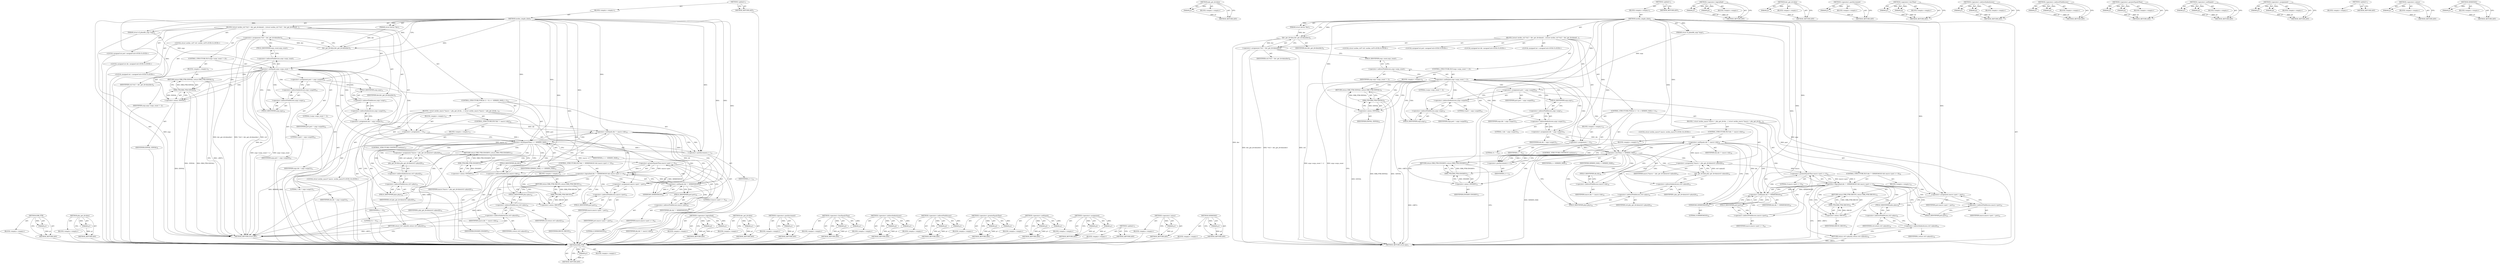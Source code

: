 digraph "SERDES6G" {
vulnerable_152 [label=<(METHOD,ERR_PTR)>];
vulnerable_153 [label=<(PARAM,p1)>];
vulnerable_154 [label=<(BLOCK,&lt;empty&gt;,&lt;empty&gt;)>];
vulnerable_155 [label=<(METHOD_RETURN,ANY)>];
vulnerable_174 [label=<(METHOD,phy_get_drvdata)>];
vulnerable_175 [label=<(PARAM,p1)>];
vulnerable_176 [label=<(BLOCK,&lt;empty&gt;,&lt;empty&gt;)>];
vulnerable_177 [label=<(METHOD_RETURN,ANY)>];
vulnerable_6 [label=<(METHOD,&lt;global&gt;)<SUB>1</SUB>>];
vulnerable_7 [label=<(BLOCK,&lt;empty&gt;,&lt;empty&gt;)<SUB>1</SUB>>];
vulnerable_8 [label=<(METHOD,serdes_simple_xlate)<SUB>1</SUB>>];
vulnerable_9 [label=<(PARAM,struct device *dev)<SUB>1</SUB>>];
vulnerable_10 [label=<(PARAM,struct of_phandle_args *args)<SUB>2</SUB>>];
vulnerable_11 [label=<(BLOCK,{
	struct serdes_ctrl *ctrl = dev_get_drvdata(d...,{
	struct serdes_ctrl *ctrl = dev_get_drvdata(d...)<SUB>3</SUB>>];
vulnerable_12 [label="<(LOCAL,struct serdes_ctrl* ctrl: serdes_ctrl*)<SUB>4</SUB>>"];
vulnerable_13 [label=<(&lt;operator&gt;.assignment,*ctrl = dev_get_drvdata(dev))<SUB>4</SUB>>];
vulnerable_14 [label=<(IDENTIFIER,ctrl,*ctrl = dev_get_drvdata(dev))<SUB>4</SUB>>];
vulnerable_15 [label=<(dev_get_drvdata,dev_get_drvdata(dev))<SUB>4</SUB>>];
vulnerable_16 [label=<(IDENTIFIER,dev,dev_get_drvdata(dev))<SUB>4</SUB>>];
vulnerable_17 [label="<(LOCAL,unsigned int port: unsigned int)<SUB>5</SUB>>"];
vulnerable_18 [label="<(LOCAL,unsigned int idx: unsigned int)<SUB>5</SUB>>"];
vulnerable_19 [label="<(LOCAL,unsigned int i: unsigned int)<SUB>5</SUB>>"];
vulnerable_20 [label=<(CONTROL_STRUCTURE,IF,if (args-&gt;args_count != 2))<SUB>7</SUB>>];
vulnerable_21 [label=<(&lt;operator&gt;.notEquals,args-&gt;args_count != 2)<SUB>7</SUB>>];
vulnerable_22 [label=<(&lt;operator&gt;.indirectFieldAccess,args-&gt;args_count)<SUB>7</SUB>>];
vulnerable_23 [label=<(IDENTIFIER,args,args-&gt;args_count != 2)<SUB>7</SUB>>];
vulnerable_24 [label=<(FIELD_IDENTIFIER,args_count,args_count)<SUB>7</SUB>>];
vulnerable_25 [label=<(LITERAL,2,args-&gt;args_count != 2)<SUB>7</SUB>>];
vulnerable_26 [label=<(BLOCK,&lt;empty&gt;,&lt;empty&gt;)<SUB>8</SUB>>];
vulnerable_27 [label=<(RETURN,return ERR_PTR(-EINVAL);,return ERR_PTR(-EINVAL);)<SUB>8</SUB>>];
vulnerable_28 [label=<(ERR_PTR,ERR_PTR(-EINVAL))<SUB>8</SUB>>];
vulnerable_29 [label=<(&lt;operator&gt;.minus,-EINVAL)<SUB>8</SUB>>];
vulnerable_30 [label=<(IDENTIFIER,EINVAL,-EINVAL)<SUB>8</SUB>>];
vulnerable_31 [label=<(&lt;operator&gt;.assignment,port = args-&gt;args[0])<SUB>10</SUB>>];
vulnerable_32 [label=<(IDENTIFIER,port,port = args-&gt;args[0])<SUB>10</SUB>>];
vulnerable_33 [label=<(&lt;operator&gt;.indirectIndexAccess,args-&gt;args[0])<SUB>10</SUB>>];
vulnerable_34 [label=<(&lt;operator&gt;.indirectFieldAccess,args-&gt;args)<SUB>10</SUB>>];
vulnerable_35 [label=<(IDENTIFIER,args,port = args-&gt;args[0])<SUB>10</SUB>>];
vulnerable_36 [label=<(FIELD_IDENTIFIER,args,args)<SUB>10</SUB>>];
vulnerable_37 [label=<(LITERAL,0,port = args-&gt;args[0])<SUB>10</SUB>>];
vulnerable_38 [label=<(&lt;operator&gt;.assignment,idx = args-&gt;args[1])<SUB>11</SUB>>];
vulnerable_39 [label=<(IDENTIFIER,idx,idx = args-&gt;args[1])<SUB>11</SUB>>];
vulnerable_40 [label=<(&lt;operator&gt;.indirectIndexAccess,args-&gt;args[1])<SUB>11</SUB>>];
vulnerable_41 [label=<(&lt;operator&gt;.indirectFieldAccess,args-&gt;args)<SUB>11</SUB>>];
vulnerable_42 [label=<(IDENTIFIER,args,idx = args-&gt;args[1])<SUB>11</SUB>>];
vulnerable_43 [label=<(FIELD_IDENTIFIER,args,args)<SUB>11</SUB>>];
vulnerable_44 [label=<(LITERAL,1,idx = args-&gt;args[1])<SUB>11</SUB>>];
vulnerable_45 [label=<(CONTROL_STRUCTURE,FOR,for (i = 0;i &lt;= SERDES_MAX;i++))<SUB>13</SUB>>];
vulnerable_46 [label=<(BLOCK,&lt;empty&gt;,&lt;empty&gt;)<SUB>13</SUB>>];
vulnerable_47 [label=<(&lt;operator&gt;.assignment,i = 0)<SUB>13</SUB>>];
vulnerable_48 [label=<(IDENTIFIER,i,i = 0)<SUB>13</SUB>>];
vulnerable_49 [label=<(LITERAL,0,i = 0)<SUB>13</SUB>>];
vulnerable_50 [label=<(&lt;operator&gt;.lessEqualsThan,i &lt;= SERDES_MAX)<SUB>13</SUB>>];
vulnerable_51 [label=<(IDENTIFIER,i,i &lt;= SERDES_MAX)<SUB>13</SUB>>];
vulnerable_52 [label=<(IDENTIFIER,SERDES_MAX,i &lt;= SERDES_MAX)<SUB>13</SUB>>];
vulnerable_53 [label=<(&lt;operator&gt;.postIncrement,i++)<SUB>13</SUB>>];
vulnerable_54 [label=<(IDENTIFIER,i,i++)<SUB>13</SUB>>];
vulnerable_55 [label=<(BLOCK,{
 		struct serdes_macro *macro = phy_get_drvda...,{
 		struct serdes_macro *macro = phy_get_drvda...)<SUB>13</SUB>>];
vulnerable_56 [label="<(LOCAL,struct serdes_macro* macro: serdes_macro*)<SUB>14</SUB>>"];
vulnerable_57 [label=<(&lt;operator&gt;.assignment,*macro = phy_get_drvdata(ctrl-&gt;phys[i]))<SUB>14</SUB>>];
vulnerable_58 [label=<(IDENTIFIER,macro,*macro = phy_get_drvdata(ctrl-&gt;phys[i]))<SUB>14</SUB>>];
vulnerable_59 [label=<(phy_get_drvdata,phy_get_drvdata(ctrl-&gt;phys[i]))<SUB>14</SUB>>];
vulnerable_60 [label=<(&lt;operator&gt;.indirectIndexAccess,ctrl-&gt;phys[i])<SUB>14</SUB>>];
vulnerable_61 [label=<(&lt;operator&gt;.indirectFieldAccess,ctrl-&gt;phys)<SUB>14</SUB>>];
vulnerable_62 [label=<(IDENTIFIER,ctrl,phy_get_drvdata(ctrl-&gt;phys[i]))<SUB>14</SUB>>];
vulnerable_63 [label=<(FIELD_IDENTIFIER,phys,phys)<SUB>14</SUB>>];
vulnerable_64 [label=<(IDENTIFIER,i,phy_get_drvdata(ctrl-&gt;phys[i]))<SUB>14</SUB>>];
vulnerable_65 [label=<(CONTROL_STRUCTURE,IF,if (idx != macro-&gt;idx))<SUB>16</SUB>>];
vulnerable_66 [label=<(&lt;operator&gt;.notEquals,idx != macro-&gt;idx)<SUB>16</SUB>>];
vulnerable_67 [label=<(IDENTIFIER,idx,idx != macro-&gt;idx)<SUB>16</SUB>>];
vulnerable_68 [label=<(&lt;operator&gt;.indirectFieldAccess,macro-&gt;idx)<SUB>16</SUB>>];
vulnerable_69 [label=<(IDENTIFIER,macro,idx != macro-&gt;idx)<SUB>16</SUB>>];
vulnerable_70 [label=<(FIELD_IDENTIFIER,idx,idx)<SUB>16</SUB>>];
vulnerable_71 [label=<(BLOCK,&lt;empty&gt;,&lt;empty&gt;)<SUB>17</SUB>>];
vulnerable_72 [label=<(CONTROL_STRUCTURE,CONTINUE,continue;)<SUB>17</SUB>>];
vulnerable_73 [label=<(CONTROL_STRUCTURE,IF,if (idx != SERDES6G(0) &amp;&amp; macro-&gt;port &gt;= 0))<SUB>20</SUB>>];
vulnerable_74 [label=<(&lt;operator&gt;.logicalAnd,idx != SERDES6G(0) &amp;&amp; macro-&gt;port &gt;= 0)<SUB>20</SUB>>];
vulnerable_75 [label=<(&lt;operator&gt;.notEquals,idx != SERDES6G(0))<SUB>20</SUB>>];
vulnerable_76 [label=<(IDENTIFIER,idx,idx != SERDES6G(0))<SUB>20</SUB>>];
vulnerable_77 [label=<(SERDES6G,SERDES6G(0))<SUB>20</SUB>>];
vulnerable_78 [label=<(LITERAL,0,SERDES6G(0))<SUB>20</SUB>>];
vulnerable_79 [label=<(&lt;operator&gt;.greaterEqualsThan,macro-&gt;port &gt;= 0)<SUB>20</SUB>>];
vulnerable_80 [label=<(&lt;operator&gt;.indirectFieldAccess,macro-&gt;port)<SUB>20</SUB>>];
vulnerable_81 [label=<(IDENTIFIER,macro,macro-&gt;port &gt;= 0)<SUB>20</SUB>>];
vulnerable_82 [label=<(FIELD_IDENTIFIER,port,port)<SUB>20</SUB>>];
vulnerable_83 [label=<(LITERAL,0,macro-&gt;port &gt;= 0)<SUB>20</SUB>>];
vulnerable_84 [label=<(BLOCK,&lt;empty&gt;,&lt;empty&gt;)<SUB>21</SUB>>];
vulnerable_85 [label=<(RETURN,return ERR_PTR(-EBUSY);,return ERR_PTR(-EBUSY);)<SUB>21</SUB>>];
vulnerable_86 [label=<(ERR_PTR,ERR_PTR(-EBUSY))<SUB>21</SUB>>];
vulnerable_87 [label=<(&lt;operator&gt;.minus,-EBUSY)<SUB>21</SUB>>];
vulnerable_88 [label=<(IDENTIFIER,EBUSY,-EBUSY)<SUB>21</SUB>>];
vulnerable_89 [label=<(&lt;operator&gt;.assignment,macro-&gt;port = port)<SUB>23</SUB>>];
vulnerable_90 [label=<(&lt;operator&gt;.indirectFieldAccess,macro-&gt;port)<SUB>23</SUB>>];
vulnerable_91 [label=<(IDENTIFIER,macro,macro-&gt;port = port)<SUB>23</SUB>>];
vulnerable_92 [label=<(FIELD_IDENTIFIER,port,port)<SUB>23</SUB>>];
vulnerable_93 [label=<(IDENTIFIER,port,macro-&gt;port = port)<SUB>23</SUB>>];
vulnerable_94 [label=<(RETURN,return ctrl-&gt;phys[i];,return ctrl-&gt;phys[i];)<SUB>24</SUB>>];
vulnerable_95 [label=<(&lt;operator&gt;.indirectIndexAccess,ctrl-&gt;phys[i])<SUB>24</SUB>>];
vulnerable_96 [label=<(&lt;operator&gt;.indirectFieldAccess,ctrl-&gt;phys)<SUB>24</SUB>>];
vulnerable_97 [label=<(IDENTIFIER,ctrl,return ctrl-&gt;phys[i];)<SUB>24</SUB>>];
vulnerable_98 [label=<(FIELD_IDENTIFIER,phys,phys)<SUB>24</SUB>>];
vulnerable_99 [label=<(IDENTIFIER,i,return ctrl-&gt;phys[i];)<SUB>24</SUB>>];
vulnerable_100 [label=<(RETURN,return ERR_PTR(-ENODEV);,return ERR_PTR(-ENODEV);)<SUB>27</SUB>>];
vulnerable_101 [label=<(ERR_PTR,ERR_PTR(-ENODEV))<SUB>27</SUB>>];
vulnerable_102 [label=<(&lt;operator&gt;.minus,-ENODEV)<SUB>27</SUB>>];
vulnerable_103 [label=<(IDENTIFIER,ENODEV,-ENODEV)<SUB>27</SUB>>];
vulnerable_104 [label=<(METHOD_RETURN,struct phy)<SUB>1</SUB>>];
vulnerable_106 [label=<(METHOD_RETURN,ANY)<SUB>1</SUB>>];
vulnerable_178 [label=<(METHOD,&lt;operator&gt;.logicalAnd)>];
vulnerable_179 [label=<(PARAM,p1)>];
vulnerable_180 [label=<(PARAM,p2)>];
vulnerable_181 [label=<(BLOCK,&lt;empty&gt;,&lt;empty&gt;)>];
vulnerable_182 [label=<(METHOD_RETURN,ANY)>];
vulnerable_138 [label=<(METHOD,dev_get_drvdata)>];
vulnerable_139 [label=<(PARAM,p1)>];
vulnerable_140 [label=<(BLOCK,&lt;empty&gt;,&lt;empty&gt;)>];
vulnerable_141 [label=<(METHOD_RETURN,ANY)>];
vulnerable_170 [label=<(METHOD,&lt;operator&gt;.postIncrement)>];
vulnerable_171 [label=<(PARAM,p1)>];
vulnerable_172 [label=<(BLOCK,&lt;empty&gt;,&lt;empty&gt;)>];
vulnerable_173 [label=<(METHOD_RETURN,ANY)>];
vulnerable_165 [label=<(METHOD,&lt;operator&gt;.lessEqualsThan)>];
vulnerable_166 [label=<(PARAM,p1)>];
vulnerable_167 [label=<(PARAM,p2)>];
vulnerable_168 [label=<(BLOCK,&lt;empty&gt;,&lt;empty&gt;)>];
vulnerable_169 [label=<(METHOD_RETURN,ANY)>];
vulnerable_160 [label=<(METHOD,&lt;operator&gt;.indirectIndexAccess)>];
vulnerable_161 [label=<(PARAM,p1)>];
vulnerable_162 [label=<(PARAM,p2)>];
vulnerable_163 [label=<(BLOCK,&lt;empty&gt;,&lt;empty&gt;)>];
vulnerable_164 [label=<(METHOD_RETURN,ANY)>];
vulnerable_147 [label=<(METHOD,&lt;operator&gt;.indirectFieldAccess)>];
vulnerable_148 [label=<(PARAM,p1)>];
vulnerable_149 [label=<(PARAM,p2)>];
vulnerable_150 [label=<(BLOCK,&lt;empty&gt;,&lt;empty&gt;)>];
vulnerable_151 [label=<(METHOD_RETURN,ANY)>];
vulnerable_187 [label=<(METHOD,&lt;operator&gt;.greaterEqualsThan)>];
vulnerable_188 [label=<(PARAM,p1)>];
vulnerable_189 [label=<(PARAM,p2)>];
vulnerable_190 [label=<(BLOCK,&lt;empty&gt;,&lt;empty&gt;)>];
vulnerable_191 [label=<(METHOD_RETURN,ANY)>];
vulnerable_142 [label=<(METHOD,&lt;operator&gt;.notEquals)>];
vulnerable_143 [label=<(PARAM,p1)>];
vulnerable_144 [label=<(PARAM,p2)>];
vulnerable_145 [label=<(BLOCK,&lt;empty&gt;,&lt;empty&gt;)>];
vulnerable_146 [label=<(METHOD_RETURN,ANY)>];
vulnerable_133 [label=<(METHOD,&lt;operator&gt;.assignment)>];
vulnerable_134 [label=<(PARAM,p1)>];
vulnerable_135 [label=<(PARAM,p2)>];
vulnerable_136 [label=<(BLOCK,&lt;empty&gt;,&lt;empty&gt;)>];
vulnerable_137 [label=<(METHOD_RETURN,ANY)>];
vulnerable_127 [label=<(METHOD,&lt;global&gt;)<SUB>1</SUB>>];
vulnerable_128 [label=<(BLOCK,&lt;empty&gt;,&lt;empty&gt;)>];
vulnerable_129 [label=<(METHOD_RETURN,ANY)>];
vulnerable_156 [label=<(METHOD,&lt;operator&gt;.minus)>];
vulnerable_157 [label=<(PARAM,p1)>];
vulnerable_158 [label=<(BLOCK,&lt;empty&gt;,&lt;empty&gt;)>];
vulnerable_159 [label=<(METHOD_RETURN,ANY)>];
vulnerable_183 [label=<(METHOD,SERDES6G)>];
vulnerable_184 [label=<(PARAM,p1)>];
vulnerable_185 [label=<(BLOCK,&lt;empty&gt;,&lt;empty&gt;)>];
vulnerable_186 [label=<(METHOD_RETURN,ANY)>];
fixed_152 [label=<(METHOD,ERR_PTR)>];
fixed_153 [label=<(PARAM,p1)>];
fixed_154 [label=<(BLOCK,&lt;empty&gt;,&lt;empty&gt;)>];
fixed_155 [label=<(METHOD_RETURN,ANY)>];
fixed_174 [label=<(METHOD,phy_get_drvdata)>];
fixed_175 [label=<(PARAM,p1)>];
fixed_176 [label=<(BLOCK,&lt;empty&gt;,&lt;empty&gt;)>];
fixed_177 [label=<(METHOD_RETURN,ANY)>];
fixed_6 [label=<(METHOD,&lt;global&gt;)<SUB>1</SUB>>];
fixed_7 [label=<(BLOCK,&lt;empty&gt;,&lt;empty&gt;)<SUB>1</SUB>>];
fixed_8 [label=<(METHOD,serdes_simple_xlate)<SUB>1</SUB>>];
fixed_9 [label=<(PARAM,struct device *dev)<SUB>1</SUB>>];
fixed_10 [label=<(PARAM,struct of_phandle_args *args)<SUB>2</SUB>>];
fixed_11 [label=<(BLOCK,{
	struct serdes_ctrl *ctrl = dev_get_drvdata(d...,{
	struct serdes_ctrl *ctrl = dev_get_drvdata(d...)<SUB>3</SUB>>];
fixed_12 [label="<(LOCAL,struct serdes_ctrl* ctrl: serdes_ctrl*)<SUB>4</SUB>>"];
fixed_13 [label=<(&lt;operator&gt;.assignment,*ctrl = dev_get_drvdata(dev))<SUB>4</SUB>>];
fixed_14 [label=<(IDENTIFIER,ctrl,*ctrl = dev_get_drvdata(dev))<SUB>4</SUB>>];
fixed_15 [label=<(dev_get_drvdata,dev_get_drvdata(dev))<SUB>4</SUB>>];
fixed_16 [label=<(IDENTIFIER,dev,dev_get_drvdata(dev))<SUB>4</SUB>>];
fixed_17 [label="<(LOCAL,unsigned int port: unsigned int)<SUB>5</SUB>>"];
fixed_18 [label="<(LOCAL,unsigned int idx: unsigned int)<SUB>5</SUB>>"];
fixed_19 [label="<(LOCAL,unsigned int i: unsigned int)<SUB>5</SUB>>"];
fixed_20 [label=<(CONTROL_STRUCTURE,IF,if (args-&gt;args_count != 2))<SUB>7</SUB>>];
fixed_21 [label=<(&lt;operator&gt;.notEquals,args-&gt;args_count != 2)<SUB>7</SUB>>];
fixed_22 [label=<(&lt;operator&gt;.indirectFieldAccess,args-&gt;args_count)<SUB>7</SUB>>];
fixed_23 [label=<(IDENTIFIER,args,args-&gt;args_count != 2)<SUB>7</SUB>>];
fixed_24 [label=<(FIELD_IDENTIFIER,args_count,args_count)<SUB>7</SUB>>];
fixed_25 [label=<(LITERAL,2,args-&gt;args_count != 2)<SUB>7</SUB>>];
fixed_26 [label=<(BLOCK,&lt;empty&gt;,&lt;empty&gt;)<SUB>8</SUB>>];
fixed_27 [label=<(RETURN,return ERR_PTR(-EINVAL);,return ERR_PTR(-EINVAL);)<SUB>8</SUB>>];
fixed_28 [label=<(ERR_PTR,ERR_PTR(-EINVAL))<SUB>8</SUB>>];
fixed_29 [label=<(&lt;operator&gt;.minus,-EINVAL)<SUB>8</SUB>>];
fixed_30 [label=<(IDENTIFIER,EINVAL,-EINVAL)<SUB>8</SUB>>];
fixed_31 [label=<(&lt;operator&gt;.assignment,port = args-&gt;args[0])<SUB>10</SUB>>];
fixed_32 [label=<(IDENTIFIER,port,port = args-&gt;args[0])<SUB>10</SUB>>];
fixed_33 [label=<(&lt;operator&gt;.indirectIndexAccess,args-&gt;args[0])<SUB>10</SUB>>];
fixed_34 [label=<(&lt;operator&gt;.indirectFieldAccess,args-&gt;args)<SUB>10</SUB>>];
fixed_35 [label=<(IDENTIFIER,args,port = args-&gt;args[0])<SUB>10</SUB>>];
fixed_36 [label=<(FIELD_IDENTIFIER,args,args)<SUB>10</SUB>>];
fixed_37 [label=<(LITERAL,0,port = args-&gt;args[0])<SUB>10</SUB>>];
fixed_38 [label=<(&lt;operator&gt;.assignment,idx = args-&gt;args[1])<SUB>11</SUB>>];
fixed_39 [label=<(IDENTIFIER,idx,idx = args-&gt;args[1])<SUB>11</SUB>>];
fixed_40 [label=<(&lt;operator&gt;.indirectIndexAccess,args-&gt;args[1])<SUB>11</SUB>>];
fixed_41 [label=<(&lt;operator&gt;.indirectFieldAccess,args-&gt;args)<SUB>11</SUB>>];
fixed_42 [label=<(IDENTIFIER,args,idx = args-&gt;args[1])<SUB>11</SUB>>];
fixed_43 [label=<(FIELD_IDENTIFIER,args,args)<SUB>11</SUB>>];
fixed_44 [label=<(LITERAL,1,idx = args-&gt;args[1])<SUB>11</SUB>>];
fixed_45 [label=<(CONTROL_STRUCTURE,FOR,for (i = 0;i &lt; SERDES_MAX;i++))<SUB>13</SUB>>];
fixed_46 [label=<(BLOCK,&lt;empty&gt;,&lt;empty&gt;)<SUB>13</SUB>>];
fixed_47 [label=<(&lt;operator&gt;.assignment,i = 0)<SUB>13</SUB>>];
fixed_48 [label=<(IDENTIFIER,i,i = 0)<SUB>13</SUB>>];
fixed_49 [label=<(LITERAL,0,i = 0)<SUB>13</SUB>>];
fixed_50 [label=<(&lt;operator&gt;.lessThan,i &lt; SERDES_MAX)<SUB>13</SUB>>];
fixed_51 [label=<(IDENTIFIER,i,i &lt; SERDES_MAX)<SUB>13</SUB>>];
fixed_52 [label=<(IDENTIFIER,SERDES_MAX,i &lt; SERDES_MAX)<SUB>13</SUB>>];
fixed_53 [label=<(&lt;operator&gt;.postIncrement,i++)<SUB>13</SUB>>];
fixed_54 [label=<(IDENTIFIER,i,i++)<SUB>13</SUB>>];
fixed_55 [label=<(BLOCK,{
 		struct serdes_macro *macro = phy_get_drvda...,{
 		struct serdes_macro *macro = phy_get_drvda...)<SUB>13</SUB>>];
fixed_56 [label="<(LOCAL,struct serdes_macro* macro: serdes_macro*)<SUB>14</SUB>>"];
fixed_57 [label=<(&lt;operator&gt;.assignment,*macro = phy_get_drvdata(ctrl-&gt;phys[i]))<SUB>14</SUB>>];
fixed_58 [label=<(IDENTIFIER,macro,*macro = phy_get_drvdata(ctrl-&gt;phys[i]))<SUB>14</SUB>>];
fixed_59 [label=<(phy_get_drvdata,phy_get_drvdata(ctrl-&gt;phys[i]))<SUB>14</SUB>>];
fixed_60 [label=<(&lt;operator&gt;.indirectIndexAccess,ctrl-&gt;phys[i])<SUB>14</SUB>>];
fixed_61 [label=<(&lt;operator&gt;.indirectFieldAccess,ctrl-&gt;phys)<SUB>14</SUB>>];
fixed_62 [label=<(IDENTIFIER,ctrl,phy_get_drvdata(ctrl-&gt;phys[i]))<SUB>14</SUB>>];
fixed_63 [label=<(FIELD_IDENTIFIER,phys,phys)<SUB>14</SUB>>];
fixed_64 [label=<(IDENTIFIER,i,phy_get_drvdata(ctrl-&gt;phys[i]))<SUB>14</SUB>>];
fixed_65 [label=<(CONTROL_STRUCTURE,IF,if (idx != macro-&gt;idx))<SUB>16</SUB>>];
fixed_66 [label=<(&lt;operator&gt;.notEquals,idx != macro-&gt;idx)<SUB>16</SUB>>];
fixed_67 [label=<(IDENTIFIER,idx,idx != macro-&gt;idx)<SUB>16</SUB>>];
fixed_68 [label=<(&lt;operator&gt;.indirectFieldAccess,macro-&gt;idx)<SUB>16</SUB>>];
fixed_69 [label=<(IDENTIFIER,macro,idx != macro-&gt;idx)<SUB>16</SUB>>];
fixed_70 [label=<(FIELD_IDENTIFIER,idx,idx)<SUB>16</SUB>>];
fixed_71 [label=<(BLOCK,&lt;empty&gt;,&lt;empty&gt;)<SUB>17</SUB>>];
fixed_72 [label=<(CONTROL_STRUCTURE,CONTINUE,continue;)<SUB>17</SUB>>];
fixed_73 [label=<(CONTROL_STRUCTURE,IF,if (idx != SERDES6G(0) &amp;&amp; macro-&gt;port &gt;= 0))<SUB>20</SUB>>];
fixed_74 [label=<(&lt;operator&gt;.logicalAnd,idx != SERDES6G(0) &amp;&amp; macro-&gt;port &gt;= 0)<SUB>20</SUB>>];
fixed_75 [label=<(&lt;operator&gt;.notEquals,idx != SERDES6G(0))<SUB>20</SUB>>];
fixed_76 [label=<(IDENTIFIER,idx,idx != SERDES6G(0))<SUB>20</SUB>>];
fixed_77 [label=<(SERDES6G,SERDES6G(0))<SUB>20</SUB>>];
fixed_78 [label=<(LITERAL,0,SERDES6G(0))<SUB>20</SUB>>];
fixed_79 [label=<(&lt;operator&gt;.greaterEqualsThan,macro-&gt;port &gt;= 0)<SUB>20</SUB>>];
fixed_80 [label=<(&lt;operator&gt;.indirectFieldAccess,macro-&gt;port)<SUB>20</SUB>>];
fixed_81 [label=<(IDENTIFIER,macro,macro-&gt;port &gt;= 0)<SUB>20</SUB>>];
fixed_82 [label=<(FIELD_IDENTIFIER,port,port)<SUB>20</SUB>>];
fixed_83 [label=<(LITERAL,0,macro-&gt;port &gt;= 0)<SUB>20</SUB>>];
fixed_84 [label=<(BLOCK,&lt;empty&gt;,&lt;empty&gt;)<SUB>21</SUB>>];
fixed_85 [label=<(RETURN,return ERR_PTR(-EBUSY);,return ERR_PTR(-EBUSY);)<SUB>21</SUB>>];
fixed_86 [label=<(ERR_PTR,ERR_PTR(-EBUSY))<SUB>21</SUB>>];
fixed_87 [label=<(&lt;operator&gt;.minus,-EBUSY)<SUB>21</SUB>>];
fixed_88 [label=<(IDENTIFIER,EBUSY,-EBUSY)<SUB>21</SUB>>];
fixed_89 [label=<(&lt;operator&gt;.assignment,macro-&gt;port = port)<SUB>23</SUB>>];
fixed_90 [label=<(&lt;operator&gt;.indirectFieldAccess,macro-&gt;port)<SUB>23</SUB>>];
fixed_91 [label=<(IDENTIFIER,macro,macro-&gt;port = port)<SUB>23</SUB>>];
fixed_92 [label=<(FIELD_IDENTIFIER,port,port)<SUB>23</SUB>>];
fixed_93 [label=<(IDENTIFIER,port,macro-&gt;port = port)<SUB>23</SUB>>];
fixed_94 [label=<(RETURN,return ctrl-&gt;phys[i];,return ctrl-&gt;phys[i];)<SUB>24</SUB>>];
fixed_95 [label=<(&lt;operator&gt;.indirectIndexAccess,ctrl-&gt;phys[i])<SUB>24</SUB>>];
fixed_96 [label=<(&lt;operator&gt;.indirectFieldAccess,ctrl-&gt;phys)<SUB>24</SUB>>];
fixed_97 [label=<(IDENTIFIER,ctrl,return ctrl-&gt;phys[i];)<SUB>24</SUB>>];
fixed_98 [label=<(FIELD_IDENTIFIER,phys,phys)<SUB>24</SUB>>];
fixed_99 [label=<(IDENTIFIER,i,return ctrl-&gt;phys[i];)<SUB>24</SUB>>];
fixed_100 [label=<(RETURN,return ERR_PTR(-ENODEV);,return ERR_PTR(-ENODEV);)<SUB>27</SUB>>];
fixed_101 [label=<(ERR_PTR,ERR_PTR(-ENODEV))<SUB>27</SUB>>];
fixed_102 [label=<(&lt;operator&gt;.minus,-ENODEV)<SUB>27</SUB>>];
fixed_103 [label=<(IDENTIFIER,ENODEV,-ENODEV)<SUB>27</SUB>>];
fixed_104 [label=<(METHOD_RETURN,struct phy)<SUB>1</SUB>>];
fixed_106 [label=<(METHOD_RETURN,ANY)<SUB>1</SUB>>];
fixed_178 [label=<(METHOD,&lt;operator&gt;.logicalAnd)>];
fixed_179 [label=<(PARAM,p1)>];
fixed_180 [label=<(PARAM,p2)>];
fixed_181 [label=<(BLOCK,&lt;empty&gt;,&lt;empty&gt;)>];
fixed_182 [label=<(METHOD_RETURN,ANY)>];
fixed_138 [label=<(METHOD,dev_get_drvdata)>];
fixed_139 [label=<(PARAM,p1)>];
fixed_140 [label=<(BLOCK,&lt;empty&gt;,&lt;empty&gt;)>];
fixed_141 [label=<(METHOD_RETURN,ANY)>];
fixed_170 [label=<(METHOD,&lt;operator&gt;.postIncrement)>];
fixed_171 [label=<(PARAM,p1)>];
fixed_172 [label=<(BLOCK,&lt;empty&gt;,&lt;empty&gt;)>];
fixed_173 [label=<(METHOD_RETURN,ANY)>];
fixed_165 [label=<(METHOD,&lt;operator&gt;.lessThan)>];
fixed_166 [label=<(PARAM,p1)>];
fixed_167 [label=<(PARAM,p2)>];
fixed_168 [label=<(BLOCK,&lt;empty&gt;,&lt;empty&gt;)>];
fixed_169 [label=<(METHOD_RETURN,ANY)>];
fixed_160 [label=<(METHOD,&lt;operator&gt;.indirectIndexAccess)>];
fixed_161 [label=<(PARAM,p1)>];
fixed_162 [label=<(PARAM,p2)>];
fixed_163 [label=<(BLOCK,&lt;empty&gt;,&lt;empty&gt;)>];
fixed_164 [label=<(METHOD_RETURN,ANY)>];
fixed_147 [label=<(METHOD,&lt;operator&gt;.indirectFieldAccess)>];
fixed_148 [label=<(PARAM,p1)>];
fixed_149 [label=<(PARAM,p2)>];
fixed_150 [label=<(BLOCK,&lt;empty&gt;,&lt;empty&gt;)>];
fixed_151 [label=<(METHOD_RETURN,ANY)>];
fixed_187 [label=<(METHOD,&lt;operator&gt;.greaterEqualsThan)>];
fixed_188 [label=<(PARAM,p1)>];
fixed_189 [label=<(PARAM,p2)>];
fixed_190 [label=<(BLOCK,&lt;empty&gt;,&lt;empty&gt;)>];
fixed_191 [label=<(METHOD_RETURN,ANY)>];
fixed_142 [label=<(METHOD,&lt;operator&gt;.notEquals)>];
fixed_143 [label=<(PARAM,p1)>];
fixed_144 [label=<(PARAM,p2)>];
fixed_145 [label=<(BLOCK,&lt;empty&gt;,&lt;empty&gt;)>];
fixed_146 [label=<(METHOD_RETURN,ANY)>];
fixed_133 [label=<(METHOD,&lt;operator&gt;.assignment)>];
fixed_134 [label=<(PARAM,p1)>];
fixed_135 [label=<(PARAM,p2)>];
fixed_136 [label=<(BLOCK,&lt;empty&gt;,&lt;empty&gt;)>];
fixed_137 [label=<(METHOD_RETURN,ANY)>];
fixed_127 [label=<(METHOD,&lt;global&gt;)<SUB>1</SUB>>];
fixed_128 [label=<(BLOCK,&lt;empty&gt;,&lt;empty&gt;)>];
fixed_129 [label=<(METHOD_RETURN,ANY)>];
fixed_156 [label=<(METHOD,&lt;operator&gt;.minus)>];
fixed_157 [label=<(PARAM,p1)>];
fixed_158 [label=<(BLOCK,&lt;empty&gt;,&lt;empty&gt;)>];
fixed_159 [label=<(METHOD_RETURN,ANY)>];
fixed_183 [label=<(METHOD,SERDES6G)>];
fixed_184 [label=<(PARAM,p1)>];
fixed_185 [label=<(BLOCK,&lt;empty&gt;,&lt;empty&gt;)>];
fixed_186 [label=<(METHOD_RETURN,ANY)>];
vulnerable_152 -> vulnerable_153  [key=0, label="AST: "];
vulnerable_152 -> vulnerable_153  [key=1, label="DDG: "];
vulnerable_152 -> vulnerable_154  [key=0, label="AST: "];
vulnerable_152 -> vulnerable_155  [key=0, label="AST: "];
vulnerable_152 -> vulnerable_155  [key=1, label="CFG: "];
vulnerable_153 -> vulnerable_155  [key=0, label="DDG: p1"];
vulnerable_154 -> fixed_152  [key=0];
vulnerable_155 -> fixed_152  [key=0];
vulnerable_174 -> vulnerable_175  [key=0, label="AST: "];
vulnerable_174 -> vulnerable_175  [key=1, label="DDG: "];
vulnerable_174 -> vulnerable_176  [key=0, label="AST: "];
vulnerable_174 -> vulnerable_177  [key=0, label="AST: "];
vulnerable_174 -> vulnerable_177  [key=1, label="CFG: "];
vulnerable_175 -> vulnerable_177  [key=0, label="DDG: p1"];
vulnerable_176 -> fixed_152  [key=0];
vulnerable_177 -> fixed_152  [key=0];
vulnerable_6 -> vulnerable_7  [key=0, label="AST: "];
vulnerable_6 -> vulnerable_106  [key=0, label="AST: "];
vulnerable_6 -> vulnerable_106  [key=1, label="CFG: "];
vulnerable_7 -> vulnerable_8  [key=0, label="AST: "];
vulnerable_8 -> vulnerable_9  [key=0, label="AST: "];
vulnerable_8 -> vulnerable_9  [key=1, label="DDG: "];
vulnerable_8 -> vulnerable_10  [key=0, label="AST: "];
vulnerable_8 -> vulnerable_10  [key=1, label="DDG: "];
vulnerable_8 -> vulnerable_11  [key=0, label="AST: "];
vulnerable_8 -> vulnerable_104  [key=0, label="AST: "];
vulnerable_8 -> vulnerable_15  [key=0, label="CFG: "];
vulnerable_8 -> vulnerable_15  [key=1, label="DDG: "];
vulnerable_8 -> vulnerable_21  [key=0, label="DDG: "];
vulnerable_8 -> vulnerable_47  [key=0, label="DDG: "];
vulnerable_8 -> vulnerable_50  [key=0, label="DDG: "];
vulnerable_8 -> vulnerable_53  [key=0, label="DDG: "];
vulnerable_8 -> vulnerable_89  [key=0, label="DDG: "];
vulnerable_8 -> vulnerable_102  [key=0, label="DDG: "];
vulnerable_8 -> vulnerable_66  [key=0, label="DDG: "];
vulnerable_8 -> vulnerable_29  [key=0, label="DDG: "];
vulnerable_8 -> vulnerable_75  [key=0, label="DDG: "];
vulnerable_8 -> vulnerable_79  [key=0, label="DDG: "];
vulnerable_8 -> vulnerable_77  [key=0, label="DDG: "];
vulnerable_8 -> vulnerable_87  [key=0, label="DDG: "];
vulnerable_9 -> vulnerable_15  [key=0, label="DDG: dev"];
vulnerable_10 -> vulnerable_104  [key=0, label="DDG: args"];
vulnerable_10 -> vulnerable_21  [key=0, label="DDG: args"];
vulnerable_11 -> vulnerable_12  [key=0, label="AST: "];
vulnerable_11 -> vulnerable_13  [key=0, label="AST: "];
vulnerable_11 -> vulnerable_17  [key=0, label="AST: "];
vulnerable_11 -> vulnerable_18  [key=0, label="AST: "];
vulnerable_11 -> vulnerable_19  [key=0, label="AST: "];
vulnerable_11 -> vulnerable_20  [key=0, label="AST: "];
vulnerable_11 -> vulnerable_31  [key=0, label="AST: "];
vulnerable_11 -> vulnerable_38  [key=0, label="AST: "];
vulnerable_11 -> vulnerable_45  [key=0, label="AST: "];
vulnerable_11 -> vulnerable_100  [key=0, label="AST: "];
vulnerable_12 -> fixed_152  [key=0];
vulnerable_13 -> vulnerable_14  [key=0, label="AST: "];
vulnerable_13 -> vulnerable_15  [key=0, label="AST: "];
vulnerable_13 -> vulnerable_24  [key=0, label="CFG: "];
vulnerable_13 -> vulnerable_104  [key=0, label="DDG: ctrl"];
vulnerable_13 -> vulnerable_104  [key=1, label="DDG: dev_get_drvdata(dev)"];
vulnerable_13 -> vulnerable_104  [key=2, label="DDG: *ctrl = dev_get_drvdata(dev)"];
vulnerable_14 -> fixed_152  [key=0];
vulnerable_15 -> vulnerable_16  [key=0, label="AST: "];
vulnerable_15 -> vulnerable_13  [key=0, label="CFG: "];
vulnerable_15 -> vulnerable_13  [key=1, label="DDG: dev"];
vulnerable_15 -> vulnerable_104  [key=0, label="DDG: dev"];
vulnerable_16 -> fixed_152  [key=0];
vulnerable_17 -> fixed_152  [key=0];
vulnerable_18 -> fixed_152  [key=0];
vulnerable_19 -> fixed_152  [key=0];
vulnerable_20 -> vulnerable_21  [key=0, label="AST: "];
vulnerable_20 -> vulnerable_26  [key=0, label="AST: "];
vulnerable_21 -> vulnerable_22  [key=0, label="AST: "];
vulnerable_21 -> vulnerable_25  [key=0, label="AST: "];
vulnerable_21 -> vulnerable_29  [key=0, label="CFG: "];
vulnerable_21 -> vulnerable_29  [key=1, label="CDG: "];
vulnerable_21 -> vulnerable_36  [key=0, label="CFG: "];
vulnerable_21 -> vulnerable_36  [key=1, label="CDG: "];
vulnerable_21 -> vulnerable_104  [key=0, label="DDG: args-&gt;args_count"];
vulnerable_21 -> vulnerable_104  [key=1, label="DDG: args-&gt;args_count != 2"];
vulnerable_21 -> vulnerable_47  [key=0, label="CDG: "];
vulnerable_21 -> vulnerable_34  [key=0, label="CDG: "];
vulnerable_21 -> vulnerable_28  [key=0, label="CDG: "];
vulnerable_21 -> vulnerable_38  [key=0, label="CDG: "];
vulnerable_21 -> vulnerable_27  [key=0, label="CDG: "];
vulnerable_21 -> vulnerable_40  [key=0, label="CDG: "];
vulnerable_21 -> vulnerable_50  [key=0, label="CDG: "];
vulnerable_21 -> vulnerable_43  [key=0, label="CDG: "];
vulnerable_21 -> vulnerable_33  [key=0, label="CDG: "];
vulnerable_21 -> vulnerable_41  [key=0, label="CDG: "];
vulnerable_21 -> vulnerable_31  [key=0, label="CDG: "];
vulnerable_22 -> vulnerable_23  [key=0, label="AST: "];
vulnerable_22 -> vulnerable_24  [key=0, label="AST: "];
vulnerable_22 -> vulnerable_21  [key=0, label="CFG: "];
vulnerable_23 -> fixed_152  [key=0];
vulnerable_24 -> vulnerable_22  [key=0, label="CFG: "];
vulnerable_25 -> fixed_152  [key=0];
vulnerable_26 -> vulnerable_27  [key=0, label="AST: "];
vulnerable_27 -> vulnerable_28  [key=0, label="AST: "];
vulnerable_27 -> vulnerable_104  [key=0, label="CFG: "];
vulnerable_27 -> vulnerable_104  [key=1, label="DDG: &lt;RET&gt;"];
vulnerable_28 -> vulnerable_29  [key=0, label="AST: "];
vulnerable_28 -> vulnerable_27  [key=0, label="CFG: "];
vulnerable_28 -> vulnerable_27  [key=1, label="DDG: ERR_PTR(-EINVAL)"];
vulnerable_28 -> vulnerable_104  [key=0, label="DDG: -EINVAL"];
vulnerable_28 -> vulnerable_104  [key=1, label="DDG: ERR_PTR(-EINVAL)"];
vulnerable_29 -> vulnerable_30  [key=0, label="AST: "];
vulnerable_29 -> vulnerable_28  [key=0, label="CFG: "];
vulnerable_29 -> vulnerable_28  [key=1, label="DDG: EINVAL"];
vulnerable_29 -> vulnerable_104  [key=0, label="DDG: EINVAL"];
vulnerable_30 -> fixed_152  [key=0];
vulnerable_31 -> vulnerable_32  [key=0, label="AST: "];
vulnerable_31 -> vulnerable_33  [key=0, label="AST: "];
vulnerable_31 -> vulnerable_43  [key=0, label="CFG: "];
vulnerable_31 -> vulnerable_89  [key=0, label="DDG: port"];
vulnerable_32 -> fixed_152  [key=0];
vulnerable_33 -> vulnerable_34  [key=0, label="AST: "];
vulnerable_33 -> vulnerable_37  [key=0, label="AST: "];
vulnerable_33 -> vulnerable_31  [key=0, label="CFG: "];
vulnerable_34 -> vulnerable_35  [key=0, label="AST: "];
vulnerable_34 -> vulnerable_36  [key=0, label="AST: "];
vulnerable_34 -> vulnerable_33  [key=0, label="CFG: "];
vulnerable_35 -> fixed_152  [key=0];
vulnerable_36 -> vulnerable_34  [key=0, label="CFG: "];
vulnerable_37 -> fixed_152  [key=0];
vulnerable_38 -> vulnerable_39  [key=0, label="AST: "];
vulnerable_38 -> vulnerable_40  [key=0, label="AST: "];
vulnerable_38 -> vulnerable_47  [key=0, label="CFG: "];
vulnerable_38 -> vulnerable_66  [key=0, label="DDG: idx"];
vulnerable_39 -> fixed_152  [key=0];
vulnerable_40 -> vulnerable_41  [key=0, label="AST: "];
vulnerable_40 -> vulnerable_44  [key=0, label="AST: "];
vulnerable_40 -> vulnerable_38  [key=0, label="CFG: "];
vulnerable_41 -> vulnerable_42  [key=0, label="AST: "];
vulnerable_41 -> vulnerable_43  [key=0, label="AST: "];
vulnerable_41 -> vulnerable_40  [key=0, label="CFG: "];
vulnerable_42 -> fixed_152  [key=0];
vulnerable_43 -> vulnerable_41  [key=0, label="CFG: "];
vulnerable_44 -> fixed_152  [key=0];
vulnerable_45 -> vulnerable_46  [key=0, label="AST: "];
vulnerable_45 -> vulnerable_50  [key=0, label="AST: "];
vulnerable_45 -> vulnerable_53  [key=0, label="AST: "];
vulnerable_45 -> vulnerable_55  [key=0, label="AST: "];
vulnerable_46 -> vulnerable_47  [key=0, label="AST: "];
vulnerable_47 -> vulnerable_48  [key=0, label="AST: "];
vulnerable_47 -> vulnerable_49  [key=0, label="AST: "];
vulnerable_47 -> vulnerable_50  [key=0, label="CFG: "];
vulnerable_47 -> vulnerable_50  [key=1, label="DDG: i"];
vulnerable_48 -> fixed_152  [key=0];
vulnerable_49 -> fixed_152  [key=0];
vulnerable_50 -> vulnerable_51  [key=0, label="AST: "];
vulnerable_50 -> vulnerable_52  [key=0, label="AST: "];
vulnerable_50 -> vulnerable_63  [key=0, label="CFG: "];
vulnerable_50 -> vulnerable_63  [key=1, label="CDG: "];
vulnerable_50 -> vulnerable_102  [key=0, label="CFG: "];
vulnerable_50 -> vulnerable_102  [key=1, label="CDG: "];
vulnerable_50 -> vulnerable_104  [key=0, label="DDG: SERDES_MAX"];
vulnerable_50 -> vulnerable_53  [key=0, label="DDG: i"];
vulnerable_50 -> vulnerable_68  [key=0, label="CDG: "];
vulnerable_50 -> vulnerable_60  [key=0, label="CDG: "];
vulnerable_50 -> vulnerable_57  [key=0, label="CDG: "];
vulnerable_50 -> vulnerable_66  [key=0, label="CDG: "];
vulnerable_50 -> vulnerable_59  [key=0, label="CDG: "];
vulnerable_50 -> vulnerable_101  [key=0, label="CDG: "];
vulnerable_50 -> vulnerable_61  [key=0, label="CDG: "];
vulnerable_50 -> vulnerable_100  [key=0, label="CDG: "];
vulnerable_50 -> vulnerable_70  [key=0, label="CDG: "];
vulnerable_51 -> fixed_152  [key=0];
vulnerable_52 -> fixed_152  [key=0];
vulnerable_53 -> vulnerable_54  [key=0, label="AST: "];
vulnerable_53 -> vulnerable_50  [key=0, label="CFG: "];
vulnerable_53 -> vulnerable_50  [key=1, label="DDG: i"];
vulnerable_54 -> fixed_152  [key=0];
vulnerable_55 -> vulnerable_56  [key=0, label="AST: "];
vulnerable_55 -> vulnerable_57  [key=0, label="AST: "];
vulnerable_55 -> vulnerable_65  [key=0, label="AST: "];
vulnerable_55 -> vulnerable_73  [key=0, label="AST: "];
vulnerable_55 -> vulnerable_89  [key=0, label="AST: "];
vulnerable_55 -> vulnerable_94  [key=0, label="AST: "];
vulnerable_56 -> fixed_152  [key=0];
vulnerable_57 -> vulnerable_58  [key=0, label="AST: "];
vulnerable_57 -> vulnerable_59  [key=0, label="AST: "];
vulnerable_57 -> vulnerable_70  [key=0, label="CFG: "];
vulnerable_57 -> vulnerable_66  [key=0, label="DDG: macro"];
vulnerable_57 -> vulnerable_79  [key=0, label="DDG: macro"];
vulnerable_58 -> fixed_152  [key=0];
vulnerable_59 -> vulnerable_60  [key=0, label="AST: "];
vulnerable_59 -> vulnerable_57  [key=0, label="CFG: "];
vulnerable_59 -> vulnerable_57  [key=1, label="DDG: ctrl-&gt;phys[i]"];
vulnerable_60 -> vulnerable_61  [key=0, label="AST: "];
vulnerable_60 -> vulnerable_64  [key=0, label="AST: "];
vulnerable_60 -> vulnerable_59  [key=0, label="CFG: "];
vulnerable_61 -> vulnerable_62  [key=0, label="AST: "];
vulnerable_61 -> vulnerable_63  [key=0, label="AST: "];
vulnerable_61 -> vulnerable_60  [key=0, label="CFG: "];
vulnerable_62 -> fixed_152  [key=0];
vulnerable_63 -> vulnerable_61  [key=0, label="CFG: "];
vulnerable_64 -> fixed_152  [key=0];
vulnerable_65 -> vulnerable_66  [key=0, label="AST: "];
vulnerable_65 -> vulnerable_71  [key=0, label="AST: "];
vulnerable_66 -> vulnerable_67  [key=0, label="AST: "];
vulnerable_66 -> vulnerable_68  [key=0, label="AST: "];
vulnerable_66 -> vulnerable_53  [key=0, label="CFG: "];
vulnerable_66 -> vulnerable_53  [key=1, label="CDG: "];
vulnerable_66 -> vulnerable_77  [key=0, label="CFG: "];
vulnerable_66 -> vulnerable_77  [key=1, label="CDG: "];
vulnerable_66 -> vulnerable_75  [key=0, label="DDG: idx"];
vulnerable_66 -> vulnerable_75  [key=1, label="CDG: "];
vulnerable_66 -> vulnerable_74  [key=0, label="CDG: "];
vulnerable_66 -> vulnerable_50  [key=0, label="CDG: "];
vulnerable_67 -> fixed_152  [key=0];
vulnerable_68 -> vulnerable_69  [key=0, label="AST: "];
vulnerable_68 -> vulnerable_70  [key=0, label="AST: "];
vulnerable_68 -> vulnerable_66  [key=0, label="CFG: "];
vulnerable_69 -> fixed_152  [key=0];
vulnerable_70 -> vulnerable_68  [key=0, label="CFG: "];
vulnerable_71 -> vulnerable_72  [key=0, label="AST: "];
vulnerable_72 -> fixed_152  [key=0];
vulnerable_73 -> vulnerable_74  [key=0, label="AST: "];
vulnerable_73 -> vulnerable_84  [key=0, label="AST: "];
vulnerable_74 -> vulnerable_75  [key=0, label="AST: "];
vulnerable_74 -> vulnerable_79  [key=0, label="AST: "];
vulnerable_74 -> vulnerable_87  [key=0, label="CFG: "];
vulnerable_74 -> vulnerable_87  [key=1, label="CDG: "];
vulnerable_74 -> vulnerable_92  [key=0, label="CFG: "];
vulnerable_74 -> vulnerable_92  [key=1, label="CDG: "];
vulnerable_74 -> vulnerable_94  [key=0, label="CDG: "];
vulnerable_74 -> vulnerable_96  [key=0, label="CDG: "];
vulnerable_74 -> vulnerable_89  [key=0, label="CDG: "];
vulnerable_74 -> vulnerable_98  [key=0, label="CDG: "];
vulnerable_74 -> vulnerable_85  [key=0, label="CDG: "];
vulnerable_74 -> vulnerable_95  [key=0, label="CDG: "];
vulnerable_74 -> vulnerable_90  [key=0, label="CDG: "];
vulnerable_74 -> vulnerable_86  [key=0, label="CDG: "];
vulnerable_75 -> vulnerable_76  [key=0, label="AST: "];
vulnerable_75 -> vulnerable_77  [key=0, label="AST: "];
vulnerable_75 -> vulnerable_74  [key=0, label="CFG: "];
vulnerable_75 -> vulnerable_74  [key=1, label="DDG: idx"];
vulnerable_75 -> vulnerable_74  [key=2, label="DDG: SERDES6G(0)"];
vulnerable_75 -> vulnerable_82  [key=0, label="CFG: "];
vulnerable_75 -> vulnerable_82  [key=1, label="CDG: "];
vulnerable_75 -> vulnerable_79  [key=0, label="CDG: "];
vulnerable_75 -> vulnerable_80  [key=0, label="CDG: "];
vulnerable_76 -> fixed_152  [key=0];
vulnerable_77 -> vulnerable_78  [key=0, label="AST: "];
vulnerable_77 -> vulnerable_75  [key=0, label="CFG: "];
vulnerable_77 -> vulnerable_75  [key=1, label="DDG: 0"];
vulnerable_78 -> fixed_152  [key=0];
vulnerable_79 -> vulnerable_80  [key=0, label="AST: "];
vulnerable_79 -> vulnerable_83  [key=0, label="AST: "];
vulnerable_79 -> vulnerable_74  [key=0, label="CFG: "];
vulnerable_79 -> vulnerable_74  [key=1, label="DDG: macro-&gt;port"];
vulnerable_79 -> vulnerable_74  [key=2, label="DDG: 0"];
vulnerable_80 -> vulnerable_81  [key=0, label="AST: "];
vulnerable_80 -> vulnerable_82  [key=0, label="AST: "];
vulnerable_80 -> vulnerable_79  [key=0, label="CFG: "];
vulnerable_81 -> fixed_152  [key=0];
vulnerable_82 -> vulnerable_80  [key=0, label="CFG: "];
vulnerable_83 -> fixed_152  [key=0];
vulnerable_84 -> vulnerable_85  [key=0, label="AST: "];
vulnerable_85 -> vulnerable_86  [key=0, label="AST: "];
vulnerable_85 -> vulnerable_104  [key=0, label="CFG: "];
vulnerable_85 -> vulnerable_104  [key=1, label="DDG: &lt;RET&gt;"];
vulnerable_86 -> vulnerable_87  [key=0, label="AST: "];
vulnerable_86 -> vulnerable_85  [key=0, label="CFG: "];
vulnerable_86 -> vulnerable_85  [key=1, label="DDG: ERR_PTR(-EBUSY)"];
vulnerable_87 -> vulnerable_88  [key=0, label="AST: "];
vulnerable_87 -> vulnerable_86  [key=0, label="CFG: "];
vulnerable_87 -> vulnerable_86  [key=1, label="DDG: EBUSY"];
vulnerable_88 -> fixed_152  [key=0];
vulnerable_89 -> vulnerable_90  [key=0, label="AST: "];
vulnerable_89 -> vulnerable_93  [key=0, label="AST: "];
vulnerable_89 -> vulnerable_98  [key=0, label="CFG: "];
vulnerable_90 -> vulnerable_91  [key=0, label="AST: "];
vulnerable_90 -> vulnerable_92  [key=0, label="AST: "];
vulnerable_90 -> vulnerable_89  [key=0, label="CFG: "];
vulnerable_91 -> fixed_152  [key=0];
vulnerable_92 -> vulnerable_90  [key=0, label="CFG: "];
vulnerable_93 -> fixed_152  [key=0];
vulnerable_94 -> vulnerable_95  [key=0, label="AST: "];
vulnerable_94 -> vulnerable_104  [key=0, label="CFG: "];
vulnerable_94 -> vulnerable_104  [key=1, label="DDG: &lt;RET&gt;"];
vulnerable_95 -> vulnerable_96  [key=0, label="AST: "];
vulnerable_95 -> vulnerable_99  [key=0, label="AST: "];
vulnerable_95 -> vulnerable_94  [key=0, label="CFG: "];
vulnerable_96 -> vulnerable_97  [key=0, label="AST: "];
vulnerable_96 -> vulnerable_98  [key=0, label="AST: "];
vulnerable_96 -> vulnerable_95  [key=0, label="CFG: "];
vulnerable_97 -> fixed_152  [key=0];
vulnerable_98 -> vulnerable_96  [key=0, label="CFG: "];
vulnerable_99 -> fixed_152  [key=0];
vulnerable_100 -> vulnerable_101  [key=0, label="AST: "];
vulnerable_100 -> vulnerable_104  [key=0, label="CFG: "];
vulnerable_100 -> vulnerable_104  [key=1, label="DDG: &lt;RET&gt;"];
vulnerable_101 -> vulnerable_102  [key=0, label="AST: "];
vulnerable_101 -> vulnerable_100  [key=0, label="CFG: "];
vulnerable_101 -> vulnerable_100  [key=1, label="DDG: ERR_PTR(-ENODEV)"];
vulnerable_102 -> vulnerable_103  [key=0, label="AST: "];
vulnerable_102 -> vulnerable_101  [key=0, label="CFG: "];
vulnerable_102 -> vulnerable_101  [key=1, label="DDG: ENODEV"];
vulnerable_103 -> fixed_152  [key=0];
vulnerable_104 -> fixed_152  [key=0];
vulnerable_106 -> fixed_152  [key=0];
vulnerable_178 -> vulnerable_179  [key=0, label="AST: "];
vulnerable_178 -> vulnerable_179  [key=1, label="DDG: "];
vulnerable_178 -> vulnerable_181  [key=0, label="AST: "];
vulnerable_178 -> vulnerable_180  [key=0, label="AST: "];
vulnerable_178 -> vulnerable_180  [key=1, label="DDG: "];
vulnerable_178 -> vulnerable_182  [key=0, label="AST: "];
vulnerable_178 -> vulnerable_182  [key=1, label="CFG: "];
vulnerable_179 -> vulnerable_182  [key=0, label="DDG: p1"];
vulnerable_180 -> vulnerable_182  [key=0, label="DDG: p2"];
vulnerable_181 -> fixed_152  [key=0];
vulnerable_182 -> fixed_152  [key=0];
vulnerable_138 -> vulnerable_139  [key=0, label="AST: "];
vulnerable_138 -> vulnerable_139  [key=1, label="DDG: "];
vulnerable_138 -> vulnerable_140  [key=0, label="AST: "];
vulnerable_138 -> vulnerable_141  [key=0, label="AST: "];
vulnerable_138 -> vulnerable_141  [key=1, label="CFG: "];
vulnerable_139 -> vulnerable_141  [key=0, label="DDG: p1"];
vulnerable_140 -> fixed_152  [key=0];
vulnerable_141 -> fixed_152  [key=0];
vulnerable_170 -> vulnerable_171  [key=0, label="AST: "];
vulnerable_170 -> vulnerable_171  [key=1, label="DDG: "];
vulnerable_170 -> vulnerable_172  [key=0, label="AST: "];
vulnerable_170 -> vulnerable_173  [key=0, label="AST: "];
vulnerable_170 -> vulnerable_173  [key=1, label="CFG: "];
vulnerable_171 -> vulnerable_173  [key=0, label="DDG: p1"];
vulnerable_172 -> fixed_152  [key=0];
vulnerable_173 -> fixed_152  [key=0];
vulnerable_165 -> vulnerable_166  [key=0, label="AST: "];
vulnerable_165 -> vulnerable_166  [key=1, label="DDG: "];
vulnerable_165 -> vulnerable_168  [key=0, label="AST: "];
vulnerable_165 -> vulnerable_167  [key=0, label="AST: "];
vulnerable_165 -> vulnerable_167  [key=1, label="DDG: "];
vulnerable_165 -> vulnerable_169  [key=0, label="AST: "];
vulnerable_165 -> vulnerable_169  [key=1, label="CFG: "];
vulnerable_166 -> vulnerable_169  [key=0, label="DDG: p1"];
vulnerable_167 -> vulnerable_169  [key=0, label="DDG: p2"];
vulnerable_168 -> fixed_152  [key=0];
vulnerable_169 -> fixed_152  [key=0];
vulnerable_160 -> vulnerable_161  [key=0, label="AST: "];
vulnerable_160 -> vulnerable_161  [key=1, label="DDG: "];
vulnerable_160 -> vulnerable_163  [key=0, label="AST: "];
vulnerable_160 -> vulnerable_162  [key=0, label="AST: "];
vulnerable_160 -> vulnerable_162  [key=1, label="DDG: "];
vulnerable_160 -> vulnerable_164  [key=0, label="AST: "];
vulnerable_160 -> vulnerable_164  [key=1, label="CFG: "];
vulnerable_161 -> vulnerable_164  [key=0, label="DDG: p1"];
vulnerable_162 -> vulnerable_164  [key=0, label="DDG: p2"];
vulnerable_163 -> fixed_152  [key=0];
vulnerable_164 -> fixed_152  [key=0];
vulnerable_147 -> vulnerable_148  [key=0, label="AST: "];
vulnerable_147 -> vulnerable_148  [key=1, label="DDG: "];
vulnerable_147 -> vulnerable_150  [key=0, label="AST: "];
vulnerable_147 -> vulnerable_149  [key=0, label="AST: "];
vulnerable_147 -> vulnerable_149  [key=1, label="DDG: "];
vulnerable_147 -> vulnerable_151  [key=0, label="AST: "];
vulnerable_147 -> vulnerable_151  [key=1, label="CFG: "];
vulnerable_148 -> vulnerable_151  [key=0, label="DDG: p1"];
vulnerable_149 -> vulnerable_151  [key=0, label="DDG: p2"];
vulnerable_150 -> fixed_152  [key=0];
vulnerable_151 -> fixed_152  [key=0];
vulnerable_187 -> vulnerable_188  [key=0, label="AST: "];
vulnerable_187 -> vulnerable_188  [key=1, label="DDG: "];
vulnerable_187 -> vulnerable_190  [key=0, label="AST: "];
vulnerable_187 -> vulnerable_189  [key=0, label="AST: "];
vulnerable_187 -> vulnerable_189  [key=1, label="DDG: "];
vulnerable_187 -> vulnerable_191  [key=0, label="AST: "];
vulnerable_187 -> vulnerable_191  [key=1, label="CFG: "];
vulnerable_188 -> vulnerable_191  [key=0, label="DDG: p1"];
vulnerable_189 -> vulnerable_191  [key=0, label="DDG: p2"];
vulnerable_190 -> fixed_152  [key=0];
vulnerable_191 -> fixed_152  [key=0];
vulnerable_142 -> vulnerable_143  [key=0, label="AST: "];
vulnerable_142 -> vulnerable_143  [key=1, label="DDG: "];
vulnerable_142 -> vulnerable_145  [key=0, label="AST: "];
vulnerable_142 -> vulnerable_144  [key=0, label="AST: "];
vulnerable_142 -> vulnerable_144  [key=1, label="DDG: "];
vulnerable_142 -> vulnerable_146  [key=0, label="AST: "];
vulnerable_142 -> vulnerable_146  [key=1, label="CFG: "];
vulnerable_143 -> vulnerable_146  [key=0, label="DDG: p1"];
vulnerable_144 -> vulnerable_146  [key=0, label="DDG: p2"];
vulnerable_145 -> fixed_152  [key=0];
vulnerable_146 -> fixed_152  [key=0];
vulnerable_133 -> vulnerable_134  [key=0, label="AST: "];
vulnerable_133 -> vulnerable_134  [key=1, label="DDG: "];
vulnerable_133 -> vulnerable_136  [key=0, label="AST: "];
vulnerable_133 -> vulnerable_135  [key=0, label="AST: "];
vulnerable_133 -> vulnerable_135  [key=1, label="DDG: "];
vulnerable_133 -> vulnerable_137  [key=0, label="AST: "];
vulnerable_133 -> vulnerable_137  [key=1, label="CFG: "];
vulnerable_134 -> vulnerable_137  [key=0, label="DDG: p1"];
vulnerable_135 -> vulnerable_137  [key=0, label="DDG: p2"];
vulnerable_136 -> fixed_152  [key=0];
vulnerable_137 -> fixed_152  [key=0];
vulnerable_127 -> vulnerable_128  [key=0, label="AST: "];
vulnerable_127 -> vulnerable_129  [key=0, label="AST: "];
vulnerable_127 -> vulnerable_129  [key=1, label="CFG: "];
vulnerable_128 -> fixed_152  [key=0];
vulnerable_129 -> fixed_152  [key=0];
vulnerable_156 -> vulnerable_157  [key=0, label="AST: "];
vulnerable_156 -> vulnerable_157  [key=1, label="DDG: "];
vulnerable_156 -> vulnerable_158  [key=0, label="AST: "];
vulnerable_156 -> vulnerable_159  [key=0, label="AST: "];
vulnerable_156 -> vulnerable_159  [key=1, label="CFG: "];
vulnerable_157 -> vulnerable_159  [key=0, label="DDG: p1"];
vulnerable_158 -> fixed_152  [key=0];
vulnerable_159 -> fixed_152  [key=0];
vulnerable_183 -> vulnerable_184  [key=0, label="AST: "];
vulnerable_183 -> vulnerable_184  [key=1, label="DDG: "];
vulnerable_183 -> vulnerable_185  [key=0, label="AST: "];
vulnerable_183 -> vulnerable_186  [key=0, label="AST: "];
vulnerable_183 -> vulnerable_186  [key=1, label="CFG: "];
vulnerable_184 -> vulnerable_186  [key=0, label="DDG: p1"];
vulnerable_185 -> fixed_152  [key=0];
vulnerable_186 -> fixed_152  [key=0];
fixed_152 -> fixed_153  [key=0, label="AST: "];
fixed_152 -> fixed_153  [key=1, label="DDG: "];
fixed_152 -> fixed_154  [key=0, label="AST: "];
fixed_152 -> fixed_155  [key=0, label="AST: "];
fixed_152 -> fixed_155  [key=1, label="CFG: "];
fixed_153 -> fixed_155  [key=0, label="DDG: p1"];
fixed_174 -> fixed_175  [key=0, label="AST: "];
fixed_174 -> fixed_175  [key=1, label="DDG: "];
fixed_174 -> fixed_176  [key=0, label="AST: "];
fixed_174 -> fixed_177  [key=0, label="AST: "];
fixed_174 -> fixed_177  [key=1, label="CFG: "];
fixed_175 -> fixed_177  [key=0, label="DDG: p1"];
fixed_6 -> fixed_7  [key=0, label="AST: "];
fixed_6 -> fixed_106  [key=0, label="AST: "];
fixed_6 -> fixed_106  [key=1, label="CFG: "];
fixed_7 -> fixed_8  [key=0, label="AST: "];
fixed_8 -> fixed_9  [key=0, label="AST: "];
fixed_8 -> fixed_9  [key=1, label="DDG: "];
fixed_8 -> fixed_10  [key=0, label="AST: "];
fixed_8 -> fixed_10  [key=1, label="DDG: "];
fixed_8 -> fixed_11  [key=0, label="AST: "];
fixed_8 -> fixed_104  [key=0, label="AST: "];
fixed_8 -> fixed_15  [key=0, label="CFG: "];
fixed_8 -> fixed_15  [key=1, label="DDG: "];
fixed_8 -> fixed_21  [key=0, label="DDG: "];
fixed_8 -> fixed_47  [key=0, label="DDG: "];
fixed_8 -> fixed_50  [key=0, label="DDG: "];
fixed_8 -> fixed_53  [key=0, label="DDG: "];
fixed_8 -> fixed_89  [key=0, label="DDG: "];
fixed_8 -> fixed_102  [key=0, label="DDG: "];
fixed_8 -> fixed_66  [key=0, label="DDG: "];
fixed_8 -> fixed_29  [key=0, label="DDG: "];
fixed_8 -> fixed_75  [key=0, label="DDG: "];
fixed_8 -> fixed_79  [key=0, label="DDG: "];
fixed_8 -> fixed_77  [key=0, label="DDG: "];
fixed_8 -> fixed_87  [key=0, label="DDG: "];
fixed_9 -> fixed_15  [key=0, label="DDG: dev"];
fixed_10 -> fixed_104  [key=0, label="DDG: args"];
fixed_10 -> fixed_21  [key=0, label="DDG: args"];
fixed_11 -> fixed_12  [key=0, label="AST: "];
fixed_11 -> fixed_13  [key=0, label="AST: "];
fixed_11 -> fixed_17  [key=0, label="AST: "];
fixed_11 -> fixed_18  [key=0, label="AST: "];
fixed_11 -> fixed_19  [key=0, label="AST: "];
fixed_11 -> fixed_20  [key=0, label="AST: "];
fixed_11 -> fixed_31  [key=0, label="AST: "];
fixed_11 -> fixed_38  [key=0, label="AST: "];
fixed_11 -> fixed_45  [key=0, label="AST: "];
fixed_11 -> fixed_100  [key=0, label="AST: "];
fixed_13 -> fixed_14  [key=0, label="AST: "];
fixed_13 -> fixed_15  [key=0, label="AST: "];
fixed_13 -> fixed_24  [key=0, label="CFG: "];
fixed_13 -> fixed_104  [key=0, label="DDG: ctrl"];
fixed_13 -> fixed_104  [key=1, label="DDG: dev_get_drvdata(dev)"];
fixed_13 -> fixed_104  [key=2, label="DDG: *ctrl = dev_get_drvdata(dev)"];
fixed_15 -> fixed_16  [key=0, label="AST: "];
fixed_15 -> fixed_13  [key=0, label="CFG: "];
fixed_15 -> fixed_13  [key=1, label="DDG: dev"];
fixed_15 -> fixed_104  [key=0, label="DDG: dev"];
fixed_20 -> fixed_21  [key=0, label="AST: "];
fixed_20 -> fixed_26  [key=0, label="AST: "];
fixed_21 -> fixed_22  [key=0, label="AST: "];
fixed_21 -> fixed_25  [key=0, label="AST: "];
fixed_21 -> fixed_29  [key=0, label="CFG: "];
fixed_21 -> fixed_29  [key=1, label="CDG: "];
fixed_21 -> fixed_36  [key=0, label="CFG: "];
fixed_21 -> fixed_36  [key=1, label="CDG: "];
fixed_21 -> fixed_104  [key=0, label="DDG: args-&gt;args_count"];
fixed_21 -> fixed_104  [key=1, label="DDG: args-&gt;args_count != 2"];
fixed_21 -> fixed_47  [key=0, label="CDG: "];
fixed_21 -> fixed_34  [key=0, label="CDG: "];
fixed_21 -> fixed_28  [key=0, label="CDG: "];
fixed_21 -> fixed_38  [key=0, label="CDG: "];
fixed_21 -> fixed_27  [key=0, label="CDG: "];
fixed_21 -> fixed_40  [key=0, label="CDG: "];
fixed_21 -> fixed_50  [key=0, label="CDG: "];
fixed_21 -> fixed_43  [key=0, label="CDG: "];
fixed_21 -> fixed_33  [key=0, label="CDG: "];
fixed_21 -> fixed_41  [key=0, label="CDG: "];
fixed_21 -> fixed_31  [key=0, label="CDG: "];
fixed_22 -> fixed_23  [key=0, label="AST: "];
fixed_22 -> fixed_24  [key=0, label="AST: "];
fixed_22 -> fixed_21  [key=0, label="CFG: "];
fixed_24 -> fixed_22  [key=0, label="CFG: "];
fixed_26 -> fixed_27  [key=0, label="AST: "];
fixed_27 -> fixed_28  [key=0, label="AST: "];
fixed_27 -> fixed_104  [key=0, label="CFG: "];
fixed_27 -> fixed_104  [key=1, label="DDG: &lt;RET&gt;"];
fixed_28 -> fixed_29  [key=0, label="AST: "];
fixed_28 -> fixed_27  [key=0, label="CFG: "];
fixed_28 -> fixed_27  [key=1, label="DDG: ERR_PTR(-EINVAL)"];
fixed_28 -> fixed_104  [key=0, label="DDG: -EINVAL"];
fixed_28 -> fixed_104  [key=1, label="DDG: ERR_PTR(-EINVAL)"];
fixed_29 -> fixed_30  [key=0, label="AST: "];
fixed_29 -> fixed_28  [key=0, label="CFG: "];
fixed_29 -> fixed_28  [key=1, label="DDG: EINVAL"];
fixed_29 -> fixed_104  [key=0, label="DDG: EINVAL"];
fixed_31 -> fixed_32  [key=0, label="AST: "];
fixed_31 -> fixed_33  [key=0, label="AST: "];
fixed_31 -> fixed_43  [key=0, label="CFG: "];
fixed_31 -> fixed_89  [key=0, label="DDG: port"];
fixed_33 -> fixed_34  [key=0, label="AST: "];
fixed_33 -> fixed_37  [key=0, label="AST: "];
fixed_33 -> fixed_31  [key=0, label="CFG: "];
fixed_34 -> fixed_35  [key=0, label="AST: "];
fixed_34 -> fixed_36  [key=0, label="AST: "];
fixed_34 -> fixed_33  [key=0, label="CFG: "];
fixed_36 -> fixed_34  [key=0, label="CFG: "];
fixed_38 -> fixed_39  [key=0, label="AST: "];
fixed_38 -> fixed_40  [key=0, label="AST: "];
fixed_38 -> fixed_47  [key=0, label="CFG: "];
fixed_38 -> fixed_66  [key=0, label="DDG: idx"];
fixed_40 -> fixed_41  [key=0, label="AST: "];
fixed_40 -> fixed_44  [key=0, label="AST: "];
fixed_40 -> fixed_38  [key=0, label="CFG: "];
fixed_41 -> fixed_42  [key=0, label="AST: "];
fixed_41 -> fixed_43  [key=0, label="AST: "];
fixed_41 -> fixed_40  [key=0, label="CFG: "];
fixed_43 -> fixed_41  [key=0, label="CFG: "];
fixed_45 -> fixed_46  [key=0, label="AST: "];
fixed_45 -> fixed_50  [key=0, label="AST: "];
fixed_45 -> fixed_53  [key=0, label="AST: "];
fixed_45 -> fixed_55  [key=0, label="AST: "];
fixed_46 -> fixed_47  [key=0, label="AST: "];
fixed_47 -> fixed_48  [key=0, label="AST: "];
fixed_47 -> fixed_49  [key=0, label="AST: "];
fixed_47 -> fixed_50  [key=0, label="CFG: "];
fixed_47 -> fixed_50  [key=1, label="DDG: i"];
fixed_50 -> fixed_51  [key=0, label="AST: "];
fixed_50 -> fixed_52  [key=0, label="AST: "];
fixed_50 -> fixed_63  [key=0, label="CFG: "];
fixed_50 -> fixed_63  [key=1, label="CDG: "];
fixed_50 -> fixed_102  [key=0, label="CFG: "];
fixed_50 -> fixed_102  [key=1, label="CDG: "];
fixed_50 -> fixed_104  [key=0, label="DDG: SERDES_MAX"];
fixed_50 -> fixed_53  [key=0, label="DDG: i"];
fixed_50 -> fixed_68  [key=0, label="CDG: "];
fixed_50 -> fixed_60  [key=0, label="CDG: "];
fixed_50 -> fixed_57  [key=0, label="CDG: "];
fixed_50 -> fixed_66  [key=0, label="CDG: "];
fixed_50 -> fixed_59  [key=0, label="CDG: "];
fixed_50 -> fixed_101  [key=0, label="CDG: "];
fixed_50 -> fixed_61  [key=0, label="CDG: "];
fixed_50 -> fixed_100  [key=0, label="CDG: "];
fixed_50 -> fixed_70  [key=0, label="CDG: "];
fixed_53 -> fixed_54  [key=0, label="AST: "];
fixed_53 -> fixed_50  [key=0, label="CFG: "];
fixed_53 -> fixed_50  [key=1, label="DDG: i"];
fixed_55 -> fixed_56  [key=0, label="AST: "];
fixed_55 -> fixed_57  [key=0, label="AST: "];
fixed_55 -> fixed_65  [key=0, label="AST: "];
fixed_55 -> fixed_73  [key=0, label="AST: "];
fixed_55 -> fixed_89  [key=0, label="AST: "];
fixed_55 -> fixed_94  [key=0, label="AST: "];
fixed_57 -> fixed_58  [key=0, label="AST: "];
fixed_57 -> fixed_59  [key=0, label="AST: "];
fixed_57 -> fixed_70  [key=0, label="CFG: "];
fixed_57 -> fixed_66  [key=0, label="DDG: macro"];
fixed_57 -> fixed_79  [key=0, label="DDG: macro"];
fixed_59 -> fixed_60  [key=0, label="AST: "];
fixed_59 -> fixed_57  [key=0, label="CFG: "];
fixed_59 -> fixed_57  [key=1, label="DDG: ctrl-&gt;phys[i]"];
fixed_60 -> fixed_61  [key=0, label="AST: "];
fixed_60 -> fixed_64  [key=0, label="AST: "];
fixed_60 -> fixed_59  [key=0, label="CFG: "];
fixed_61 -> fixed_62  [key=0, label="AST: "];
fixed_61 -> fixed_63  [key=0, label="AST: "];
fixed_61 -> fixed_60  [key=0, label="CFG: "];
fixed_63 -> fixed_61  [key=0, label="CFG: "];
fixed_65 -> fixed_66  [key=0, label="AST: "];
fixed_65 -> fixed_71  [key=0, label="AST: "];
fixed_66 -> fixed_67  [key=0, label="AST: "];
fixed_66 -> fixed_68  [key=0, label="AST: "];
fixed_66 -> fixed_53  [key=0, label="CFG: "];
fixed_66 -> fixed_53  [key=1, label="CDG: "];
fixed_66 -> fixed_77  [key=0, label="CFG: "];
fixed_66 -> fixed_77  [key=1, label="CDG: "];
fixed_66 -> fixed_75  [key=0, label="DDG: idx"];
fixed_66 -> fixed_75  [key=1, label="CDG: "];
fixed_66 -> fixed_74  [key=0, label="CDG: "];
fixed_66 -> fixed_50  [key=0, label="CDG: "];
fixed_68 -> fixed_69  [key=0, label="AST: "];
fixed_68 -> fixed_70  [key=0, label="AST: "];
fixed_68 -> fixed_66  [key=0, label="CFG: "];
fixed_70 -> fixed_68  [key=0, label="CFG: "];
fixed_71 -> fixed_72  [key=0, label="AST: "];
fixed_73 -> fixed_74  [key=0, label="AST: "];
fixed_73 -> fixed_84  [key=0, label="AST: "];
fixed_74 -> fixed_75  [key=0, label="AST: "];
fixed_74 -> fixed_79  [key=0, label="AST: "];
fixed_74 -> fixed_87  [key=0, label="CFG: "];
fixed_74 -> fixed_87  [key=1, label="CDG: "];
fixed_74 -> fixed_92  [key=0, label="CFG: "];
fixed_74 -> fixed_92  [key=1, label="CDG: "];
fixed_74 -> fixed_94  [key=0, label="CDG: "];
fixed_74 -> fixed_96  [key=0, label="CDG: "];
fixed_74 -> fixed_89  [key=0, label="CDG: "];
fixed_74 -> fixed_98  [key=0, label="CDG: "];
fixed_74 -> fixed_85  [key=0, label="CDG: "];
fixed_74 -> fixed_95  [key=0, label="CDG: "];
fixed_74 -> fixed_90  [key=0, label="CDG: "];
fixed_74 -> fixed_86  [key=0, label="CDG: "];
fixed_75 -> fixed_76  [key=0, label="AST: "];
fixed_75 -> fixed_77  [key=0, label="AST: "];
fixed_75 -> fixed_74  [key=0, label="CFG: "];
fixed_75 -> fixed_74  [key=1, label="DDG: idx"];
fixed_75 -> fixed_74  [key=2, label="DDG: SERDES6G(0)"];
fixed_75 -> fixed_82  [key=0, label="CFG: "];
fixed_75 -> fixed_82  [key=1, label="CDG: "];
fixed_75 -> fixed_79  [key=0, label="CDG: "];
fixed_75 -> fixed_80  [key=0, label="CDG: "];
fixed_77 -> fixed_78  [key=0, label="AST: "];
fixed_77 -> fixed_75  [key=0, label="CFG: "];
fixed_77 -> fixed_75  [key=1, label="DDG: 0"];
fixed_79 -> fixed_80  [key=0, label="AST: "];
fixed_79 -> fixed_83  [key=0, label="AST: "];
fixed_79 -> fixed_74  [key=0, label="CFG: "];
fixed_79 -> fixed_74  [key=1, label="DDG: macro-&gt;port"];
fixed_79 -> fixed_74  [key=2, label="DDG: 0"];
fixed_80 -> fixed_81  [key=0, label="AST: "];
fixed_80 -> fixed_82  [key=0, label="AST: "];
fixed_80 -> fixed_79  [key=0, label="CFG: "];
fixed_82 -> fixed_80  [key=0, label="CFG: "];
fixed_84 -> fixed_85  [key=0, label="AST: "];
fixed_85 -> fixed_86  [key=0, label="AST: "];
fixed_85 -> fixed_104  [key=0, label="CFG: "];
fixed_85 -> fixed_104  [key=1, label="DDG: &lt;RET&gt;"];
fixed_86 -> fixed_87  [key=0, label="AST: "];
fixed_86 -> fixed_85  [key=0, label="CFG: "];
fixed_86 -> fixed_85  [key=1, label="DDG: ERR_PTR(-EBUSY)"];
fixed_87 -> fixed_88  [key=0, label="AST: "];
fixed_87 -> fixed_86  [key=0, label="CFG: "];
fixed_87 -> fixed_86  [key=1, label="DDG: EBUSY"];
fixed_89 -> fixed_90  [key=0, label="AST: "];
fixed_89 -> fixed_93  [key=0, label="AST: "];
fixed_89 -> fixed_98  [key=0, label="CFG: "];
fixed_90 -> fixed_91  [key=0, label="AST: "];
fixed_90 -> fixed_92  [key=0, label="AST: "];
fixed_90 -> fixed_89  [key=0, label="CFG: "];
fixed_92 -> fixed_90  [key=0, label="CFG: "];
fixed_94 -> fixed_95  [key=0, label="AST: "];
fixed_94 -> fixed_104  [key=0, label="CFG: "];
fixed_94 -> fixed_104  [key=1, label="DDG: &lt;RET&gt;"];
fixed_95 -> fixed_96  [key=0, label="AST: "];
fixed_95 -> fixed_99  [key=0, label="AST: "];
fixed_95 -> fixed_94  [key=0, label="CFG: "];
fixed_96 -> fixed_97  [key=0, label="AST: "];
fixed_96 -> fixed_98  [key=0, label="AST: "];
fixed_96 -> fixed_95  [key=0, label="CFG: "];
fixed_98 -> fixed_96  [key=0, label="CFG: "];
fixed_100 -> fixed_101  [key=0, label="AST: "];
fixed_100 -> fixed_104  [key=0, label="CFG: "];
fixed_100 -> fixed_104  [key=1, label="DDG: &lt;RET&gt;"];
fixed_101 -> fixed_102  [key=0, label="AST: "];
fixed_101 -> fixed_100  [key=0, label="CFG: "];
fixed_101 -> fixed_100  [key=1, label="DDG: ERR_PTR(-ENODEV)"];
fixed_102 -> fixed_103  [key=0, label="AST: "];
fixed_102 -> fixed_101  [key=0, label="CFG: "];
fixed_102 -> fixed_101  [key=1, label="DDG: ENODEV"];
fixed_178 -> fixed_179  [key=0, label="AST: "];
fixed_178 -> fixed_179  [key=1, label="DDG: "];
fixed_178 -> fixed_181  [key=0, label="AST: "];
fixed_178 -> fixed_180  [key=0, label="AST: "];
fixed_178 -> fixed_180  [key=1, label="DDG: "];
fixed_178 -> fixed_182  [key=0, label="AST: "];
fixed_178 -> fixed_182  [key=1, label="CFG: "];
fixed_179 -> fixed_182  [key=0, label="DDG: p1"];
fixed_180 -> fixed_182  [key=0, label="DDG: p2"];
fixed_138 -> fixed_139  [key=0, label="AST: "];
fixed_138 -> fixed_139  [key=1, label="DDG: "];
fixed_138 -> fixed_140  [key=0, label="AST: "];
fixed_138 -> fixed_141  [key=0, label="AST: "];
fixed_138 -> fixed_141  [key=1, label="CFG: "];
fixed_139 -> fixed_141  [key=0, label="DDG: p1"];
fixed_170 -> fixed_171  [key=0, label="AST: "];
fixed_170 -> fixed_171  [key=1, label="DDG: "];
fixed_170 -> fixed_172  [key=0, label="AST: "];
fixed_170 -> fixed_173  [key=0, label="AST: "];
fixed_170 -> fixed_173  [key=1, label="CFG: "];
fixed_171 -> fixed_173  [key=0, label="DDG: p1"];
fixed_165 -> fixed_166  [key=0, label="AST: "];
fixed_165 -> fixed_166  [key=1, label="DDG: "];
fixed_165 -> fixed_168  [key=0, label="AST: "];
fixed_165 -> fixed_167  [key=0, label="AST: "];
fixed_165 -> fixed_167  [key=1, label="DDG: "];
fixed_165 -> fixed_169  [key=0, label="AST: "];
fixed_165 -> fixed_169  [key=1, label="CFG: "];
fixed_166 -> fixed_169  [key=0, label="DDG: p1"];
fixed_167 -> fixed_169  [key=0, label="DDG: p2"];
fixed_160 -> fixed_161  [key=0, label="AST: "];
fixed_160 -> fixed_161  [key=1, label="DDG: "];
fixed_160 -> fixed_163  [key=0, label="AST: "];
fixed_160 -> fixed_162  [key=0, label="AST: "];
fixed_160 -> fixed_162  [key=1, label="DDG: "];
fixed_160 -> fixed_164  [key=0, label="AST: "];
fixed_160 -> fixed_164  [key=1, label="CFG: "];
fixed_161 -> fixed_164  [key=0, label="DDG: p1"];
fixed_162 -> fixed_164  [key=0, label="DDG: p2"];
fixed_147 -> fixed_148  [key=0, label="AST: "];
fixed_147 -> fixed_148  [key=1, label="DDG: "];
fixed_147 -> fixed_150  [key=0, label="AST: "];
fixed_147 -> fixed_149  [key=0, label="AST: "];
fixed_147 -> fixed_149  [key=1, label="DDG: "];
fixed_147 -> fixed_151  [key=0, label="AST: "];
fixed_147 -> fixed_151  [key=1, label="CFG: "];
fixed_148 -> fixed_151  [key=0, label="DDG: p1"];
fixed_149 -> fixed_151  [key=0, label="DDG: p2"];
fixed_187 -> fixed_188  [key=0, label="AST: "];
fixed_187 -> fixed_188  [key=1, label="DDG: "];
fixed_187 -> fixed_190  [key=0, label="AST: "];
fixed_187 -> fixed_189  [key=0, label="AST: "];
fixed_187 -> fixed_189  [key=1, label="DDG: "];
fixed_187 -> fixed_191  [key=0, label="AST: "];
fixed_187 -> fixed_191  [key=1, label="CFG: "];
fixed_188 -> fixed_191  [key=0, label="DDG: p1"];
fixed_189 -> fixed_191  [key=0, label="DDG: p2"];
fixed_142 -> fixed_143  [key=0, label="AST: "];
fixed_142 -> fixed_143  [key=1, label="DDG: "];
fixed_142 -> fixed_145  [key=0, label="AST: "];
fixed_142 -> fixed_144  [key=0, label="AST: "];
fixed_142 -> fixed_144  [key=1, label="DDG: "];
fixed_142 -> fixed_146  [key=0, label="AST: "];
fixed_142 -> fixed_146  [key=1, label="CFG: "];
fixed_143 -> fixed_146  [key=0, label="DDG: p1"];
fixed_144 -> fixed_146  [key=0, label="DDG: p2"];
fixed_133 -> fixed_134  [key=0, label="AST: "];
fixed_133 -> fixed_134  [key=1, label="DDG: "];
fixed_133 -> fixed_136  [key=0, label="AST: "];
fixed_133 -> fixed_135  [key=0, label="AST: "];
fixed_133 -> fixed_135  [key=1, label="DDG: "];
fixed_133 -> fixed_137  [key=0, label="AST: "];
fixed_133 -> fixed_137  [key=1, label="CFG: "];
fixed_134 -> fixed_137  [key=0, label="DDG: p1"];
fixed_135 -> fixed_137  [key=0, label="DDG: p2"];
fixed_127 -> fixed_128  [key=0, label="AST: "];
fixed_127 -> fixed_129  [key=0, label="AST: "];
fixed_127 -> fixed_129  [key=1, label="CFG: "];
fixed_156 -> fixed_157  [key=0, label="AST: "];
fixed_156 -> fixed_157  [key=1, label="DDG: "];
fixed_156 -> fixed_158  [key=0, label="AST: "];
fixed_156 -> fixed_159  [key=0, label="AST: "];
fixed_156 -> fixed_159  [key=1, label="CFG: "];
fixed_157 -> fixed_159  [key=0, label="DDG: p1"];
fixed_183 -> fixed_184  [key=0, label="AST: "];
fixed_183 -> fixed_184  [key=1, label="DDG: "];
fixed_183 -> fixed_185  [key=0, label="AST: "];
fixed_183 -> fixed_186  [key=0, label="AST: "];
fixed_183 -> fixed_186  [key=1, label="CFG: "];
fixed_184 -> fixed_186  [key=0, label="DDG: p1"];
}
